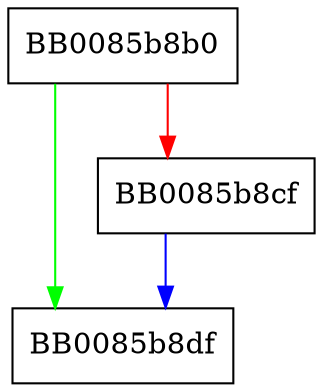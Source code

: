 digraph BIO_asn1_get_suffix {
  node [shape="box"];
  graph [splines=ortho];
  BB0085b8b0 -> BB0085b8df [color="green"];
  BB0085b8b0 -> BB0085b8cf [color="red"];
  BB0085b8cf -> BB0085b8df [color="blue"];
}